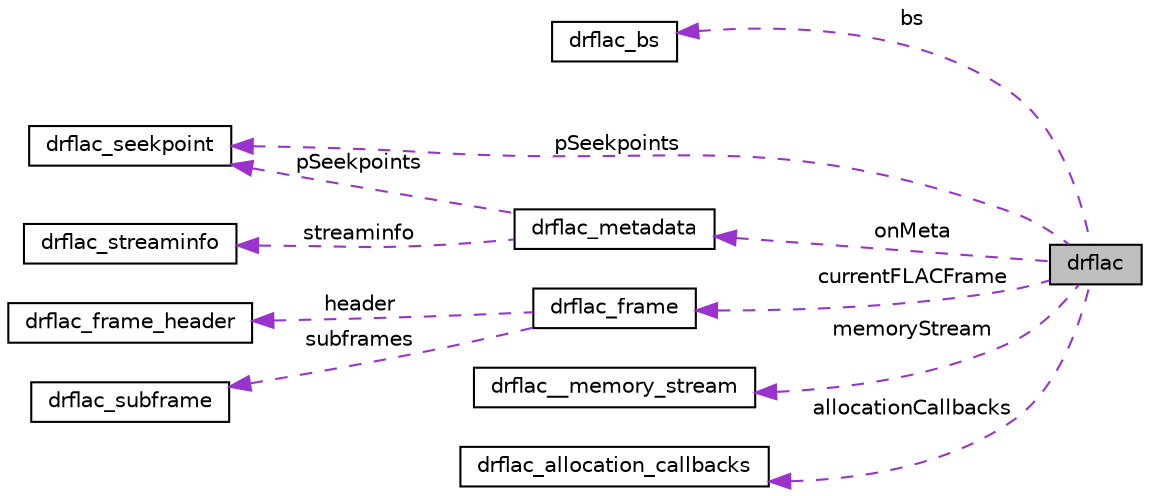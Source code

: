 digraph "drflac"
{
 // LATEX_PDF_SIZE
  edge [fontname="Helvetica",fontsize="10",labelfontname="Helvetica",labelfontsize="10"];
  node [fontname="Helvetica",fontsize="10",shape=record];
  rankdir="LR";
  Node1 [label="drflac",height=0.2,width=0.4,color="black", fillcolor="grey75", style="filled", fontcolor="black",tooltip=" "];
  Node2 -> Node1 [dir="back",color="darkorchid3",fontsize="10",style="dashed",label=" bs" ,fontname="Helvetica"];
  Node2 [label="drflac_bs",height=0.2,width=0.4,color="black", fillcolor="white", style="filled",URL="$structdrflac__bs.html",tooltip=" "];
  Node3 -> Node1 [dir="back",color="darkorchid3",fontsize="10",style="dashed",label=" pSeekpoints" ,fontname="Helvetica"];
  Node3 [label="drflac_seekpoint",height=0.2,width=0.4,color="black", fillcolor="white", style="filled",URL="$structdrflac__seekpoint.html",tooltip=" "];
  Node4 -> Node1 [dir="back",color="darkorchid3",fontsize="10",style="dashed",label=" currentFLACFrame" ,fontname="Helvetica"];
  Node4 [label="drflac_frame",height=0.2,width=0.4,color="black", fillcolor="white", style="filled",URL="$structdrflac__frame.html",tooltip=" "];
  Node5 -> Node4 [dir="back",color="darkorchid3",fontsize="10",style="dashed",label=" header" ,fontname="Helvetica"];
  Node5 [label="drflac_frame_header",height=0.2,width=0.4,color="black", fillcolor="white", style="filled",URL="$structdrflac__frame__header.html",tooltip=" "];
  Node6 -> Node4 [dir="back",color="darkorchid3",fontsize="10",style="dashed",label=" subframes" ,fontname="Helvetica"];
  Node6 [label="drflac_subframe",height=0.2,width=0.4,color="black", fillcolor="white", style="filled",URL="$structdrflac__subframe.html",tooltip=" "];
  Node7 -> Node1 [dir="back",color="darkorchid3",fontsize="10",style="dashed",label=" memoryStream" ,fontname="Helvetica"];
  Node7 [label="drflac__memory_stream",height=0.2,width=0.4,color="black", fillcolor="white", style="filled",URL="$structdrflac____memory__stream.html",tooltip=" "];
  Node8 -> Node1 [dir="back",color="darkorchid3",fontsize="10",style="dashed",label=" onMeta" ,fontname="Helvetica"];
  Node8 [label="drflac_metadata",height=0.2,width=0.4,color="black", fillcolor="white", style="filled",URL="$structdrflac__metadata.html",tooltip=" "];
  Node3 -> Node8 [dir="back",color="darkorchid3",fontsize="10",style="dashed",label=" pSeekpoints" ,fontname="Helvetica"];
  Node9 -> Node8 [dir="back",color="darkorchid3",fontsize="10",style="dashed",label=" streaminfo" ,fontname="Helvetica"];
  Node9 [label="drflac_streaminfo",height=0.2,width=0.4,color="black", fillcolor="white", style="filled",URL="$structdrflac__streaminfo.html",tooltip=" "];
  Node10 -> Node1 [dir="back",color="darkorchid3",fontsize="10",style="dashed",label=" allocationCallbacks" ,fontname="Helvetica"];
  Node10 [label="drflac_allocation_callbacks",height=0.2,width=0.4,color="black", fillcolor="white", style="filled",URL="$structdrflac__allocation__callbacks.html",tooltip=" "];
}
